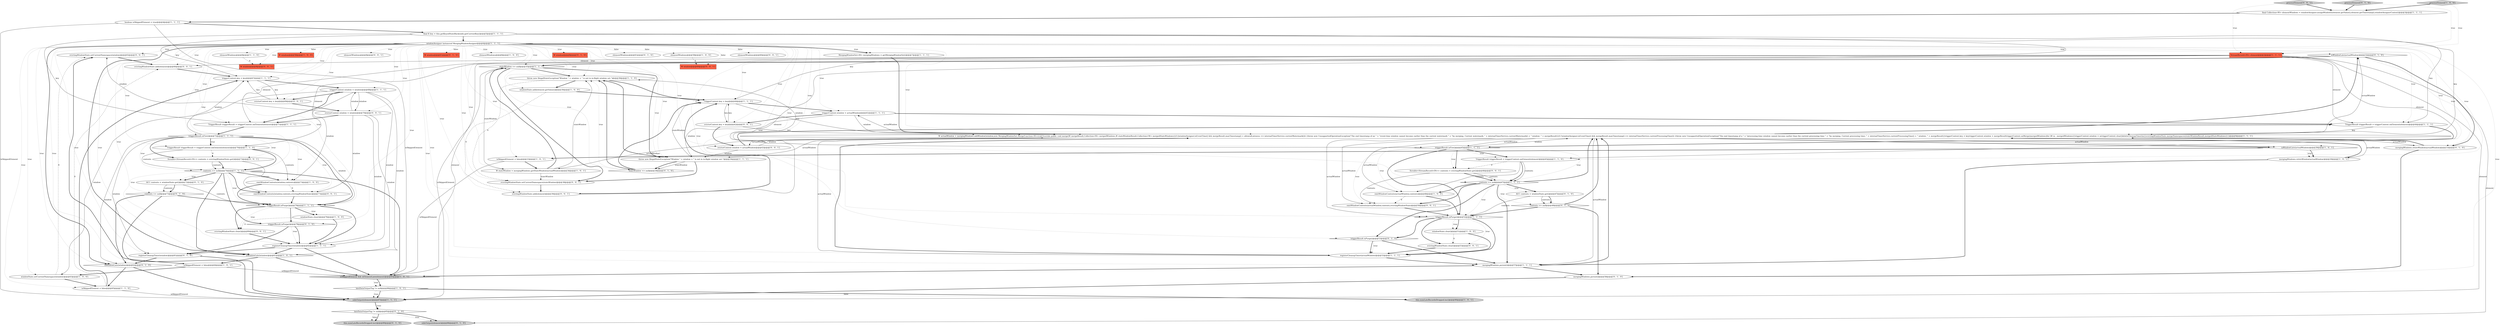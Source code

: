 digraph {
76 [style = filled, label = "W window@@@60@@@['0', '0', '1']", fillcolor = tomato, shape = box image = "AAA0AAABBB3BBB"];
77 [style = filled, label = "evictingWindowState.setCurrentNamespace(window)@@@65@@@['0', '0', '1']", fillcolor = white, shape = ellipse image = "AAA0AAABBB3BBB"];
62 [style = filled, label = "isWindowLate(actualWindow)@@@32@@@['0', '1', '0']", fillcolor = white, shape = diamond image = "AAA0AAABBB2BBB"];
13 [style = filled, label = "triggerContext.window = actualWindow@@@41@@@['1', '1', '1']", fillcolor = white, shape = ellipse image = "AAA0AAABBB1BBB"];
24 [style = filled, label = "stateWindow == null@@@35@@@['1', '1', '1']", fillcolor = white, shape = diamond image = "AAA0AAABBB1BBB"];
15 [style = filled, label = "sideOutput(element)@@@87@@@['1', '1', '1']", fillcolor = lightgray, shape = ellipse image = "AAA0AAABBB1BBB"];
4 [style = filled, label = "boolean isSkippedElement = true@@@4@@@['1', '1', '1']", fillcolor = white, shape = ellipse image = "AAA0AAABBB1BBB"];
29 [style = filled, label = "final K key = this.getKeyedStateBackend().getCurrentKey()@@@5@@@['1', '1', '1']", fillcolor = white, shape = ellipse image = "AAA0AAABBB1BBB"];
9 [style = filled, label = "emitWindowContents(actualWindow,contents)@@@48@@@['1', '0', '0']", fillcolor = white, shape = ellipse image = "AAA0AAABBB1BBB"];
40 [style = filled, label = "triggerContext.key = key@@@40@@@['1', '1', '1']", fillcolor = white, shape = ellipse image = "AAA0AAABBB1BBB"];
84 [style = filled, label = "processElement['0', '0', '1']", fillcolor = lightgray, shape = diamond image = "AAA0AAABBB3BBB"];
58 [style = filled, label = "contents == null@@@73@@@['0', '1', '0']", fillcolor = white, shape = diamond image = "AAA0AAABBB2BBB"];
5 [style = filled, label = "elementWindows@@@58@@@['1', '0', '0']", fillcolor = white, shape = ellipse image = "AAA0AAABBB1BBB"];
22 [style = filled, label = "isSkippedElement = false@@@33@@@['1', '0', '1']", fillcolor = white, shape = ellipse image = "AAA0AAABBB1BBB"];
80 [style = filled, label = "emitWindowContents(actualWindow,contents,evictingWindowState)@@@50@@@['0', '0', '1']", fillcolor = white, shape = ellipse image = "AAA0AAABBB3BBB"];
10 [style = filled, label = "windowState.clear()@@@76@@@['1', '0', '0']", fillcolor = white, shape = ellipse image = "AAA0AAABBB1BBB"];
31 [style = filled, label = "this.numLateRecordsDropped.inc()@@@90@@@['1', '0', '1']", fillcolor = lightgray, shape = ellipse image = "AAA0AAABBB1BBB"];
1 [style = filled, label = "throw new IllegalStateException(\"Window \" + window + \" is not in in-flight window set.\")@@@39@@@['1', '1', '0']", fillcolor = white, shape = ellipse image = "AAA0AAABBB1BBB"];
50 [style = filled, label = "mergingWindows.retireWindow(actualWindow)@@@33@@@['0', '1', '0']", fillcolor = white, shape = ellipse image = "AAA0AAABBB2BBB"];
25 [style = filled, label = "TriggerResult triggerResult = triggerContext.onElement(element)@@@44@@@['1', '1', '1']", fillcolor = white, shape = ellipse image = "AAA0AAABBB1BBB"];
44 [style = filled, label = "triggerResult.isPurge()@@@52@@@['1', '1', '1']", fillcolor = white, shape = diamond image = "AAA0AAABBB1BBB"];
39 [style = filled, label = "windowAssigner instanceof MergingWindowAssigner@@@6@@@['1', '1', '1']", fillcolor = white, shape = diamond image = "AAA0AAABBB1BBB"];
3 [style = filled, label = "StreamRecord<IN> element@@@2@@@['1', '1', '1']", fillcolor = tomato, shape = box image = "AAA0AAABBB1BBB"];
34 [style = filled, label = "TriggerResult triggerResult = triggerContext.onElement(element)@@@71@@@['1', '1', '1']", fillcolor = white, shape = ellipse image = "AAA0AAABBB1BBB"];
23 [style = filled, label = "contents == null@@@74@@@['1', '1', '1']", fillcolor = white, shape = diamond image = "AAA0AAABBB1BBB"];
57 [style = filled, label = "registerCleanupTimer(window)@@@81@@@['0', '1', '0']", fillcolor = white, shape = ellipse image = "AAA0AAABBB2BBB"];
64 [style = filled, label = "stateWindow == null@@@38@@@['0', '1', '0']", fillcolor = white, shape = diamond image = "AAA0AAABBB2BBB"];
11 [style = filled, label = "W stateWindow = mergingWindows.getStateWindow(actualWindow)@@@34@@@['1', '0', '1']", fillcolor = white, shape = ellipse image = "AAA0AAABBB1BBB"];
68 [style = filled, label = "evictorContext.window = window@@@70@@@['0', '0', '1']", fillcolor = white, shape = ellipse image = "AAA0AAABBB3BBB"];
72 [style = filled, label = "evictingWindowState.setCurrentNamespace(stateWindow)@@@38@@@['0', '0', '1']", fillcolor = white, shape = ellipse image = "AAA0AAABBB3BBB"];
66 [style = filled, label = "triggerResult.isPurge()@@@78@@@['0', '1', '0']", fillcolor = white, shape = diamond image = "AAA0AAABBB2BBB"];
81 [style = filled, label = "evictingWindowState.add(element)@@@39@@@['0', '0', '1']", fillcolor = white, shape = ellipse image = "AAA0AAABBB3BBB"];
79 [style = filled, label = "W window@@@8@@@['0', '0', '1']", fillcolor = tomato, shape = box image = "AAA0AAABBB3BBB"];
17 [style = filled, label = "triggerResult.isFire()@@@72@@@['1', '1', '1']", fillcolor = white, shape = diamond image = "AAA0AAABBB1BBB"];
0 [style = filled, label = "W window@@@58@@@['1', '0', '0']", fillcolor = tomato, shape = box image = "AAA0AAABBB1BBB"];
53 [style = filled, label = "lateDataOutputTag != null@@@85@@@['0', '1', '0']", fillcolor = white, shape = diamond image = "AAA0AAABBB2BBB"];
32 [style = filled, label = "emitWindowContents(window,contents)@@@73@@@['1', '0', '0']", fillcolor = white, shape = ellipse image = "AAA0AAABBB1BBB"];
48 [style = filled, label = "final Collection<W> elementWindows = windowAssigner.assignWindows(element.getValue(),element.getTimestamp(),windowAssignerContext)@@@3@@@['1', '1', '1']", fillcolor = white, shape = ellipse image = "AAA0AAABBB1BBB"];
20 [style = filled, label = "mergingWindows.persist()@@@57@@@['1', '1', '1']", fillcolor = white, shape = ellipse image = "AAA0AAABBB1BBB"];
69 [style = filled, label = "Iterable<StreamRecord<IN>> contents = evictingWindowState.get()@@@73@@@['0', '0', '1']", fillcolor = white, shape = ellipse image = "AAA0AAABBB3BBB"];
27 [style = filled, label = "elementWindows@@@8@@@['1', '1', '0']", fillcolor = white, shape = ellipse image = "AAA0AAABBB1BBB"];
46 [style = filled, label = "isSkippedElement = false@@@64@@@['1', '0', '1']", fillcolor = white, shape = ellipse image = "AAA0AAABBB1BBB"];
41 [style = filled, label = "MergingWindowSet<W> mergingWindows = getMergingWindowSet()@@@7@@@['1', '1', '1']", fillcolor = white, shape = ellipse image = "AAA0AAABBB1BBB"];
78 [style = filled, label = "evictingWindowState.add(element)@@@66@@@['0', '0', '1']", fillcolor = white, shape = ellipse image = "AAA0AAABBB3BBB"];
28 [style = filled, label = "TriggerResult triggerResult = triggerContext.onElement(element)@@@45@@@['1', '1', '0']", fillcolor = white, shape = ellipse image = "AAA0AAABBB1BBB"];
33 [style = filled, label = "registerCleanupTimer(actualWindow)@@@55@@@['1', '1', '1']", fillcolor = white, shape = ellipse image = "AAA0AAABBB1BBB"];
83 [style = filled, label = "evictingWindowState.clear()@@@80@@@['0', '0', '1']", fillcolor = white, shape = ellipse image = "AAA0AAABBB3BBB"];
75 [style = filled, label = "elementWindows@@@8@@@['0', '0', '1']", fillcolor = white, shape = ellipse image = "AAA0AAABBB3BBB"];
8 [style = filled, label = "contents == null@@@47@@@['1', '1', '1']", fillcolor = white, shape = diamond image = "AAA0AAABBB1BBB"];
45 [style = filled, label = "windowState.clear()@@@51@@@['1', '0', '0']", fillcolor = white, shape = ellipse image = "AAA0AAABBB1BBB"];
82 [style = filled, label = "emitWindowContents(window,contents,evictingWindowState)@@@77@@@['0', '0', '1']", fillcolor = white, shape = ellipse image = "AAA0AAABBB3BBB"];
6 [style = filled, label = "throw new IllegalStateException(\"Window \" + window + \" is not in in-flight window set.\")@@@36@@@['1', '1', '1']", fillcolor = white, shape = ellipse image = "AAA0AAABBB1BBB"];
74 [style = filled, label = "evictorContext.key = key@@@42@@@['0', '0', '1']", fillcolor = white, shape = ellipse image = "AAA0AAABBB3BBB"];
56 [style = filled, label = "isWindowLate(window)@@@62@@@['0', '1', '0']", fillcolor = white, shape = diamond image = "AAA0AAABBB2BBB"];
55 [style = filled, label = "contents == null@@@48@@@['0', '1', '0']", fillcolor = white, shape = diamond image = "AAA0AAABBB2BBB"];
42 [style = filled, label = "isSkippedElement = false@@@65@@@['1', '1', '0']", fillcolor = white, shape = ellipse image = "AAA0AAABBB1BBB"];
7 [style = filled, label = "triggerResult.isPurge()@@@79@@@['1', '1', '1']", fillcolor = white, shape = diamond image = "AAA0AAABBB1BBB"];
35 [style = filled, label = "isSkippedElement && isElementLate(element)@@@85@@@['1', '0', '1']", fillcolor = lightgray, shape = diamond image = "AAA0AAABBB1BBB"];
73 [style = filled, label = "evictingWindowState.clear()@@@53@@@['0', '0', '1']", fillcolor = white, shape = ellipse image = "AAA0AAABBB3BBB"];
65 [style = filled, label = "W window@@@61@@@['0', '1', '0']", fillcolor = tomato, shape = box image = "AAA0AAABBB2BBB"];
36 [style = filled, label = "W actualWindow = mergingWindows.addWindow(window,new MergingWindowSet.MergeFunction<W>(){@Override public void merge(W mergeResult,Collection<W> mergedWindows,W stateWindowResult,Collection<W> mergedStateWindows){if ((windowAssigner.isEventTime() && mergeResult.maxTimestamp() + allowedLateness <= internalTimerService.currentWatermark())) {throw new UnsupportedOperationException(\"The end timestamp of an \" + \"event-time window cannot become earlier than the current watermark \" + \"by merging. Current watermark: \" + internalTimerService.currentWatermark() + \" window: \" + mergeResult)}if (!windowAssigner.isEventTime() && mergeResult.maxTimestamp() <= internalTimerService.currentProcessingTime()) {throw new UnsupportedOperationException(\"The end timestamp of a \" + \"processing-time window cannot become earlier than the current processing time \" + \"by merging. Current processing time: \" + internalTimerService.currentProcessingTime() + \" window: \" + mergeResult)}triggerContext.key = keytriggerContext.window = mergeResulttriggerContext.onMerge(mergedWindows)for (W m : mergedWindows){triggerContext.window = mtriggerContext.clear()deleteCleanupTimer(m)}evictingWindowState.mergeNamespaces(stateWindowResult,mergedStateWindows)}})@@@9@@@['1', '1', '1']", fillcolor = white, shape = ellipse image = "AAA0AAABBB1BBB"];
47 [style = filled, label = "triggerContext.window = window@@@68@@@['1', '1', '1']", fillcolor = white, shape = ellipse image = "AAA0AAABBB1BBB"];
43 [style = filled, label = "mergingWindows.retireWindow(actualWindow)@@@30@@@['1', '0', '1']", fillcolor = white, shape = ellipse image = "AAA0AAABBB1BBB"];
2 [style = filled, label = "elementWindows@@@8@@@['1', '0', '0']", fillcolor = white, shape = ellipse image = "AAA0AAABBB1BBB"];
85 [style = filled, label = "evictorContext.window = actualWindow@@@43@@@['0', '0', '1']", fillcolor = white, shape = ellipse image = "AAA0AAABBB3BBB"];
21 [style = filled, label = "TriggerResult triggerResult = triggerContext.onElement(element)@@@70@@@['1', '1', '0']", fillcolor = white, shape = ellipse image = "AAA0AAABBB1BBB"];
19 [style = filled, label = "isWindowLate(window)@@@61@@@['1', '0', '1']", fillcolor = white, shape = diamond image = "AAA0AAABBB1BBB"];
26 [style = filled, label = "processElement['1', '0', '0']", fillcolor = lightgray, shape = diamond image = "AAA0AAABBB1BBB"];
70 [style = filled, label = "evictorContext.key = key@@@69@@@['0', '0', '1']", fillcolor = white, shape = ellipse image = "AAA0AAABBB3BBB"];
51 [style = filled, label = "processElement['0', '1', '0']", fillcolor = lightgray, shape = diamond image = "AAA0AAABBB2BBB"];
60 [style = filled, label = "ACC contents = windowState.get()@@@72@@@['0', '1', '0']", fillcolor = white, shape = ellipse image = "AAA0AAABBB2BBB"];
61 [style = filled, label = "W window@@@8@@@['0', '1', '0']", fillcolor = tomato, shape = box image = "AAA0AAABBB2BBB"];
14 [style = filled, label = "triggerContext.key = key@@@67@@@['1', '1', '1']", fillcolor = white, shape = ellipse image = "AAA0AAABBB1BBB"];
16 [style = filled, label = "isWindowLate(actualWindow)@@@29@@@['1', '0', '1']", fillcolor = white, shape = diamond image = "AAA0AAABBB1BBB"];
37 [style = filled, label = "windowState.add(element.getValue())@@@39@@@['1', '0', '0']", fillcolor = white, shape = ellipse image = "AAA0AAABBB1BBB"];
59 [style = filled, label = "elementWindows@@@61@@@['0', '1', '0']", fillcolor = white, shape = ellipse image = "AAA0AAABBB2BBB"];
12 [style = filled, label = "triggerResult.isFire()@@@45@@@['1', '1', '1']", fillcolor = white, shape = diamond image = "AAA0AAABBB1BBB"];
54 [style = filled, label = "triggerResult.isPurge()@@@53@@@['0', '1', '0']", fillcolor = white, shape = diamond image = "AAA0AAABBB2BBB"];
63 [style = filled, label = "this.numLateRecordsDropped.inc()@@@89@@@['0', '1', '0']", fillcolor = lightgray, shape = ellipse image = "AAA0AAABBB2BBB"];
49 [style = filled, label = "ACC contents = windowState.get()@@@47@@@['0', '1', '0']", fillcolor = white, shape = ellipse image = "AAA0AAABBB2BBB"];
67 [style = filled, label = "mergingWindows.persist()@@@58@@@['0', '1', '0']", fillcolor = white, shape = ellipse image = "AAA0AAABBB2BBB"];
86 [style = filled, label = "Iterable<StreamRecord<IN>> contents = evictingWindowState.get()@@@46@@@['0', '0', '1']", fillcolor = white, shape = ellipse image = "AAA0AAABBB3BBB"];
18 [style = filled, label = "lateDataOutputTag != null@@@86@@@['1', '0', '1']", fillcolor = white, shape = diamond image = "AAA0AAABBB1BBB"];
52 [style = filled, label = "sideOutput(element)@@@86@@@['0', '1', '0']", fillcolor = lightgray, shape = ellipse image = "AAA0AAABBB2BBB"];
71 [style = filled, label = "elementWindows@@@60@@@['0', '0', '1']", fillcolor = white, shape = ellipse image = "AAA0AAABBB3BBB"];
30 [style = filled, label = "registerCleanupTimer(window)@@@82@@@['1', '1', '1']", fillcolor = white, shape = ellipse image = "AAA0AAABBB1BBB"];
38 [style = filled, label = "windowState.setCurrentNamespace(window)@@@63@@@['1', '0', '0']", fillcolor = white, shape = ellipse image = "AAA0AAABBB1BBB"];
51->48 [style = bold, label=""];
69->23 [style = bold, label=""];
21->23 [style = solid, label="contents"];
62->50 [style = dotted, label="true"];
29->34 [style = solid, label="key"];
12->28 [style = bold, label=""];
23->32 [style = bold, label=""];
13->74 [style = bold, label=""];
45->33 [style = bold, label=""];
39->70 [style = dotted, label="true"];
17->21 [style = bold, label=""];
10->30 [style = bold, label=""];
39->38 [style = dotted, label="true"];
3->78 [style = solid, label="element"];
58->7 [style = bold, label=""];
49->55 [style = bold, label=""];
56->15 [style = bold, label=""];
47->32 [style = solid, label="window"];
13->25 [style = bold, label=""];
39->20 [style = dotted, label="true"];
39->6 [style = dotted, label="true"];
53->52 [style = dotted, label="true"];
7->83 [style = bold, label=""];
36->62 [style = solid, label="actualWindow"];
14->70 [style = solid, label="key"];
48->4 [style = bold, label=""];
39->19 [style = dotted, label="true"];
62->50 [style = bold, label=""];
20->67 [style = bold, label=""];
72->81 [style = bold, label=""];
39->30 [style = dotted, label="true"];
39->78 [style = dotted, label="true"];
12->36 [style = solid, label="window"];
86->80 [style = solid, label="contents"];
41->36 [style = bold, label=""];
39->59 [style = dotted, label="false"];
5->76 [style = dashed, label="0"];
25->12 [style = bold, label=""];
39->16 [style = dotted, label="true"];
39->56 [style = dotted, label="true"];
57->56 [style = bold, label=""];
1->37 [style = bold, label=""];
81->40 [style = bold, label=""];
17->56 [style = solid, label="window"];
39->41 [style = bold, label=""];
64->1 [style = dotted, label="true"];
23->7 [style = dotted, label="true"];
24->15 [style = solid, label="isSkippedElement"];
17->57 [style = solid, label="window"];
36->16 [style = solid, label="actualWindow"];
55->67 [style = bold, label=""];
56->42 [style = bold, label=""];
39->25 [style = dotted, label="true"];
39->57 [style = dotted, label="true"];
54->33 [style = bold, label=""];
46->35 [style = solid, label="isSkippedElement"];
46->38 [style = bold, label=""];
39->36 [style = dotted, label="true"];
40->13 [style = bold, label=""];
11->72 [style = solid, label="stateWindow"];
86->8 [style = solid, label="contents"];
32->82 [style = dashed, label="0"];
38->42 [style = bold, label=""];
35->18 [style = bold, label=""];
60->58 [style = bold, label=""];
44->45 [style = dotted, label="true"];
35->18 [style = dotted, label="true"];
14->47 [style = bold, label=""];
36->85 [style = solid, label="actualWindow"];
80->44 [style = bold, label=""];
32->7 [style = bold, label=""];
39->75 [style = dotted, label="true"];
30->35 [style = bold, label=""];
39->85 [style = dotted, label="true"];
64->1 [style = bold, label=""];
15->53 [style = bold, label=""];
49->55 [style = solid, label="contents"];
69->82 [style = solid, label="contents"];
19->46 [style = bold, label=""];
54->20 [style = bold, label=""];
47->34 [style = bold, label=""];
39->14 [style = dotted, label="true"];
8->20 [style = bold, label=""];
39->12 [style = dotted, label="true"];
12->86 [style = bold, label=""];
74->40 [style = solid, label="key"];
39->13 [style = dotted, label="true"];
50->67 [style = bold, label=""];
7->66 [style = bold, label=""];
36->62 [style = bold, label=""];
11->1 [style = solid, label="stateWindow"];
36->16 [style = bold, label=""];
39->34 [style = dotted, label="true"];
54->33 [style = dotted, label="true"];
39->81 [style = dotted, label="true"];
39->47 [style = dotted, label="true"];
6->64 [style = bold, label=""];
68->34 [style = bold, label=""];
3->21 [style = solid, label="element"];
36->50 [style = solid, label="actualWindow"];
39->68 [style = dotted, label="true"];
7->10 [style = dotted, label="true"];
7->83 [style = dotted, label="true"];
39->44 [style = dotted, label="true"];
60->7 [style = solid, label="contents"];
39->40 [style = dotted, label="true"];
12->86 [style = dotted, label="true"];
28->8 [style = bold, label=""];
58->56 [style = bold, label=""];
23->60 [style = bold, label=""];
33->20 [style = bold, label=""];
24->72 [style = bold, label=""];
44->73 [style = dotted, label="true"];
39->5 [style = dotted, label="false"];
34->17 [style = bold, label=""];
57->15 [style = bold, label=""];
47->19 [style = solid, label="window"];
74->85 [style = bold, label=""];
15->53 [style = dotted, label="true"];
38->77 [style = dashed, label="0"];
17->14 [style = solid, label="window"];
12->8 [style = dotted, label="true"];
68->19 [style = solid, label="window"];
60->58 [style = solid, label="contents"];
37->40 [style = bold, label=""];
20->35 [style = bold, label=""];
30->57 [style = bold, label=""];
16->43 [style = dotted, label="true"];
3->25 [style = solid, label="element"];
1->40 [style = bold, label=""];
36->43 [style = solid, label="actualWindow"];
3->52 [style = solid, label="element"];
84->3 [style = dotted, label="true"];
6->72 [style = bold, label=""];
8->80 [style = bold, label=""];
39->54 [style = dotted, label="true"];
13->6 [style = solid, label="window"];
8->55 [style = dotted, label="true"];
23->66 [style = bold, label=""];
68->82 [style = solid, label="window"];
29->25 [style = solid, label="key"];
18->31 [style = bold, label=""];
12->44 [style = bold, label=""];
85->36 [style = solid, label="window"];
43->20 [style = bold, label=""];
17->21 [style = dotted, label="true"];
39->77 [style = dotted, label="true"];
8->49 [style = bold, label=""];
20->36 [style = bold, label=""];
23->58 [style = dotted, label="true"];
29->40 [style = solid, label="key"];
39->19 [style = bold, label=""];
3->34 [style = solid, label="element"];
4->15 [style = solid, label="isSkippedElement"];
73->33 [style = bold, label=""];
39->11 [style = dotted, label="true"];
39->7 [style = dotted, label="true"];
39->1 [style = dotted, label="true"];
68->47 [style = solid, label="window"];
39->46 [style = dotted, label="true"];
19->35 [style = bold, label=""];
39->17 [style = dotted, label="true"];
39->79 [style = dotted, label="true"];
27->79 [style = dashed, label="0"];
9->80 [style = dashed, label="0"];
47->70 [style = bold, label=""];
36->9 [style = solid, label="actualWindow"];
18->15 [style = bold, label=""];
53->63 [style = dotted, label="false"];
45->73 [style = dashed, label="0"];
50->36 [style = bold, label=""];
39->24 [style = dotted, label="true"];
86->8 [style = bold, label=""];
83->30 [style = bold, label=""];
21->69 [style = dashed, label="0"];
8->36 [style = bold, label=""];
12->1 [style = solid, label="window"];
25->36 [style = solid, label="key"];
39->8 [style = dotted, label="true"];
39->65 [style = dotted, label="false"];
53->63 [style = bold, label=""];
51->3 [style = dotted, label="true"];
39->42 [style = dotted, label="true"];
3->15 [style = solid, label="element"];
69->23 [style = solid, label="contents"];
68->30 [style = solid, label="window"];
8->49 [style = dotted, label="true"];
39->74 [style = dotted, label="true"];
26->3 [style = dotted, label="true"];
16->22 [style = bold, label=""];
39->67 [style = dotted, label="true"];
66->30 [style = dotted, label="true"];
29->14 [style = solid, label="key"];
11->24 [style = bold, label=""];
42->78 [style = dashed, label="0"];
3->81 [style = solid, label="element"];
39->56 [style = bold, label=""];
17->69 [style = dotted, label="true"];
24->1 [style = bold, label=""];
37->81 [style = dashed, label="0"];
23->35 [style = bold, label=""];
70->14 [style = solid, label="key"];
62->24 [style = bold, label=""];
22->35 [style = solid, label="isSkippedElement"];
12->9 [style = dotted, label="true"];
39->33 [style = dotted, label="true"];
36->12 [style = solid, label="actualWindow"];
68->77 [style = solid, label="window"];
28->86 [style = dashed, label="0"];
85->25 [style = bold, label=""];
84->48 [style = bold, label=""];
23->82 [style = bold, label=""];
67->15 [style = bold, label=""];
43->36 [style = bold, label=""];
24->6 [style = bold, label=""];
13->36 [style = solid, label="window"];
42->14 [style = bold, label=""];
17->7 [style = bold, label=""];
82->7 [style = bold, label=""];
40->36 [style = solid, label="key"];
6->1 [style = bold, label=""];
8->54 [style = bold, label=""];
39->64 [style = dotted, label="true"];
44->73 [style = bold, label=""];
39->61 [style = dotted, label="true"];
22->11 [style = bold, label=""];
12->80 [style = dotted, label="true"];
39->27 [style = dotted, label="true"];
18->15 [style = dotted, label="true"];
3->28 [style = solid, label="element"];
8->9 [style = bold, label=""];
36->11 [style = solid, label="actualWindow"];
39->41 [style = dotted, label="true"];
23->19 [style = bold, label=""];
85->6 [style = solid, label="window"];
4->35 [style = solid, label="isSkippedElement"];
9->44 [style = bold, label=""];
55->44 [style = bold, label=""];
28->8 [style = solid, label="contents"];
42->15 [style = solid, label="isSkippedElement"];
40->74 [style = solid, label="key"];
7->10 [style = bold, label=""];
46->77 [style = bold, label=""];
77->78 [style = bold, label=""];
70->68 [style = bold, label=""];
74->36 [style = solid, label="key"];
58->15 [style = bold, label=""];
39->21 [style = dotted, label="true"];
3->35 [style = solid, label="element"];
64->40 [style = bold, label=""];
17->23 [style = dotted, label="true"];
44->45 [style = bold, label=""];
39->28 [style = dotted, label="true"];
39->72 [style = dotted, label="true"];
49->44 [style = solid, label="contents"];
16->43 [style = bold, label=""];
6->64 [style = solid, label="stateWindow"];
17->7 [style = solid, label="window"];
17->69 [style = bold, label=""];
12->28 [style = dotted, label="true"];
17->32 [style = dotted, label="true"];
11->24 [style = solid, label="stateWindow"];
36->33 [style = solid, label="actualWindow"];
36->6 [style = solid, label="actualWindow"];
36->20 [style = solid, label="actualWindow"];
36->80 [style = solid, label="actualWindow"];
18->31 [style = dotted, label="false"];
47->38 [style = solid, label="window"];
47->68 [style = solid, label="window"];
39->2 [style = dotted, label="true"];
39->62 [style = dotted, label="true"];
29->36 [style = solid, label="key"];
36->13 [style = solid, label="actualWindow"];
28->9 [style = solid, label="contents"];
36->44 [style = solid, label="actualWindow"];
55->36 [style = bold, label=""];
29->39 [style = bold, label=""];
21->32 [style = solid, label="contents"];
66->30 [style = bold, label=""];
39->22 [style = dotted, label="true"];
17->82 [style = dotted, label="true"];
10->83 [style = dashed, label="0"];
47->30 [style = solid, label="window"];
8->44 [style = dotted, label="true"];
39->71 [style = dotted, label="false"];
39->37 [style = dotted, label="true"];
39->66 [style = dotted, label="true"];
39->23 [style = dotted, label="true"];
44->54 [style = bold, label=""];
1->72 [style = dashed, label="0"];
39->0 [style = dotted, label="false"];
4->29 [style = bold, label=""];
44->33 [style = bold, label=""];
21->23 [style = bold, label=""];
78->14 [style = bold, label=""];
6->40 [style = solid, label="stateWindow"];
33->36 [style = bold, label=""];
26->48 [style = bold, label=""];
30->19 [style = bold, label=""];
39->76 [style = dotted, label="false"];
23->60 [style = dotted, label="true"];
7->30 [style = bold, label=""];
66->57 [style = bold, label=""];
24->6 [style = dotted, label="true"];
53->52 [style = bold, label=""];
}
